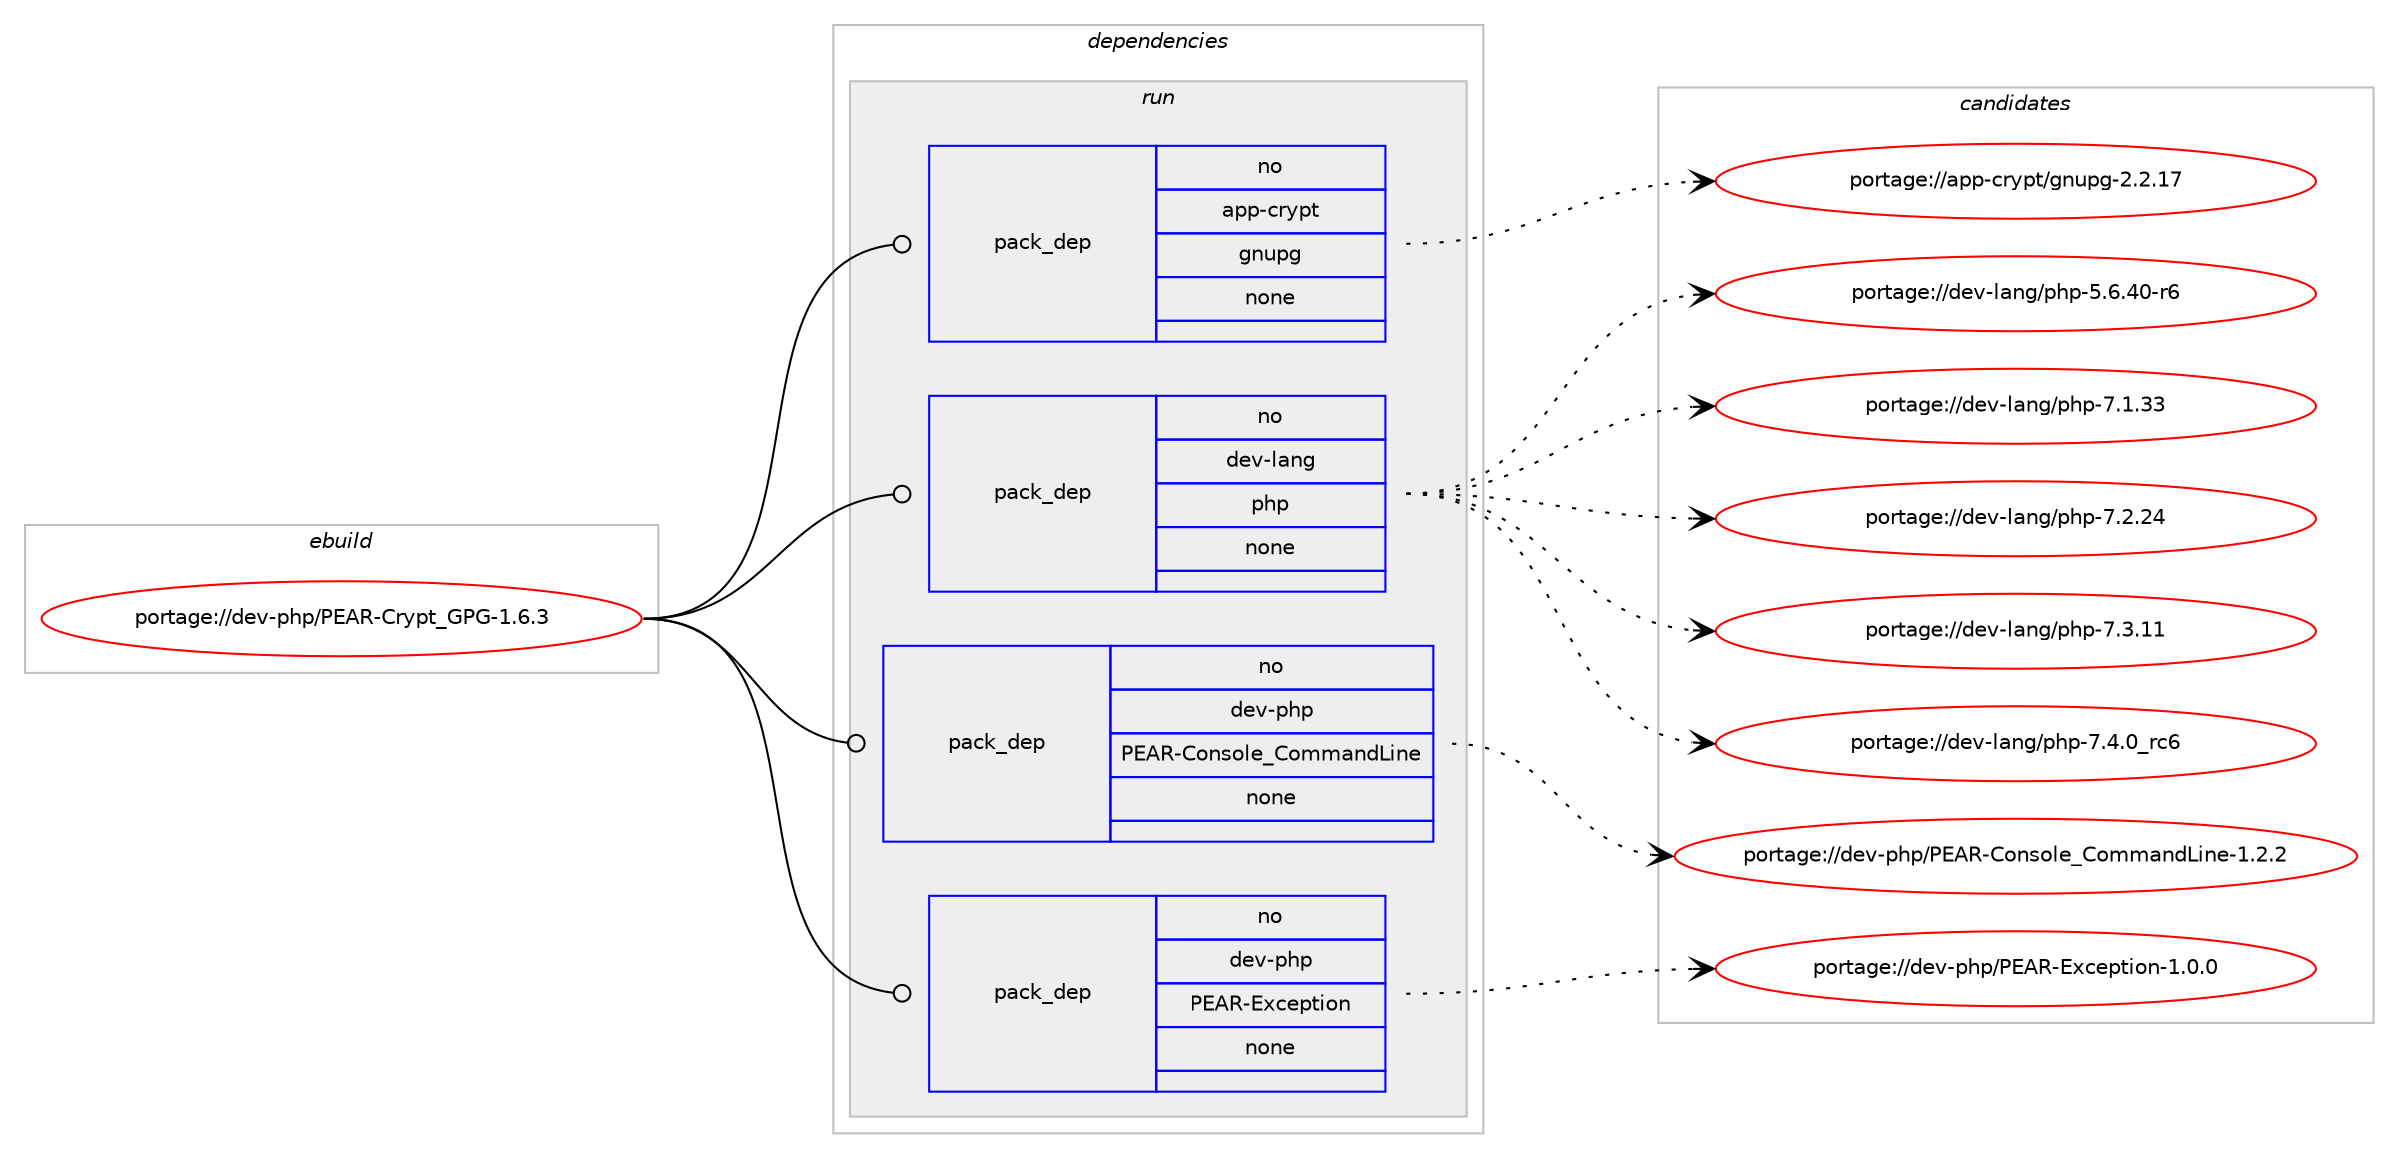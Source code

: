 digraph prolog {

# *************
# Graph options
# *************

newrank=true;
concentrate=true;
compound=true;
graph [rankdir=LR,fontname=Helvetica,fontsize=10,ranksep=1.5];#, ranksep=2.5, nodesep=0.2];
edge  [arrowhead=vee];
node  [fontname=Helvetica,fontsize=10];

# **********
# The ebuild
# **********

subgraph cluster_leftcol {
color=gray;
rank=same;
label=<<i>ebuild</i>>;
id [label="portage://dev-php/PEAR-Crypt_GPG-1.6.3", color=red, width=4, href="../dev-php/PEAR-Crypt_GPG-1.6.3.svg"];
}

# ****************
# The dependencies
# ****************

subgraph cluster_midcol {
color=gray;
label=<<i>dependencies</i>>;
subgraph cluster_compile {
fillcolor="#eeeeee";
style=filled;
label=<<i>compile</i>>;
}
subgraph cluster_compileandrun {
fillcolor="#eeeeee";
style=filled;
label=<<i>compile and run</i>>;
}
subgraph cluster_run {
fillcolor="#eeeeee";
style=filled;
label=<<i>run</i>>;
subgraph pack96780 {
dependency123940 [label=<<TABLE BORDER="0" CELLBORDER="1" CELLSPACING="0" CELLPADDING="4" WIDTH="220"><TR><TD ROWSPAN="6" CELLPADDING="30">pack_dep</TD></TR><TR><TD WIDTH="110">no</TD></TR><TR><TD>app-crypt</TD></TR><TR><TD>gnupg</TD></TR><TR><TD>none</TD></TR><TR><TD></TD></TR></TABLE>>, shape=none, color=blue];
}
id:e -> dependency123940:w [weight=20,style="solid",arrowhead="odot"];
subgraph pack96781 {
dependency123941 [label=<<TABLE BORDER="0" CELLBORDER="1" CELLSPACING="0" CELLPADDING="4" WIDTH="220"><TR><TD ROWSPAN="6" CELLPADDING="30">pack_dep</TD></TR><TR><TD WIDTH="110">no</TD></TR><TR><TD>dev-lang</TD></TR><TR><TD>php</TD></TR><TR><TD>none</TD></TR><TR><TD></TD></TR></TABLE>>, shape=none, color=blue];
}
id:e -> dependency123941:w [weight=20,style="solid",arrowhead="odot"];
subgraph pack96782 {
dependency123942 [label=<<TABLE BORDER="0" CELLBORDER="1" CELLSPACING="0" CELLPADDING="4" WIDTH="220"><TR><TD ROWSPAN="6" CELLPADDING="30">pack_dep</TD></TR><TR><TD WIDTH="110">no</TD></TR><TR><TD>dev-php</TD></TR><TR><TD>PEAR-Console_CommandLine</TD></TR><TR><TD>none</TD></TR><TR><TD></TD></TR></TABLE>>, shape=none, color=blue];
}
id:e -> dependency123942:w [weight=20,style="solid",arrowhead="odot"];
subgraph pack96783 {
dependency123943 [label=<<TABLE BORDER="0" CELLBORDER="1" CELLSPACING="0" CELLPADDING="4" WIDTH="220"><TR><TD ROWSPAN="6" CELLPADDING="30">pack_dep</TD></TR><TR><TD WIDTH="110">no</TD></TR><TR><TD>dev-php</TD></TR><TR><TD>PEAR-Exception</TD></TR><TR><TD>none</TD></TR><TR><TD></TD></TR></TABLE>>, shape=none, color=blue];
}
id:e -> dependency123943:w [weight=20,style="solid",arrowhead="odot"];
}
}

# **************
# The candidates
# **************

subgraph cluster_choices {
rank=same;
color=gray;
label=<<i>candidates</i>>;

subgraph choice96780 {
color=black;
nodesep=1;
choiceportage9711211245991141211121164710311011711210345504650464955 [label="portage://app-crypt/gnupg-2.2.17", color=red, width=4,href="../app-crypt/gnupg-2.2.17.svg"];
dependency123940:e -> choiceportage9711211245991141211121164710311011711210345504650464955:w [style=dotted,weight="100"];
}
subgraph choice96781 {
color=black;
nodesep=1;
choiceportage100101118451089711010347112104112455346544652484511454 [label="portage://dev-lang/php-5.6.40-r6", color=red, width=4,href="../dev-lang/php-5.6.40-r6.svg"];
choiceportage10010111845108971101034711210411245554649465151 [label="portage://dev-lang/php-7.1.33", color=red, width=4,href="../dev-lang/php-7.1.33.svg"];
choiceportage10010111845108971101034711210411245554650465052 [label="portage://dev-lang/php-7.2.24", color=red, width=4,href="../dev-lang/php-7.2.24.svg"];
choiceportage10010111845108971101034711210411245554651464949 [label="portage://dev-lang/php-7.3.11", color=red, width=4,href="../dev-lang/php-7.3.11.svg"];
choiceportage100101118451089711010347112104112455546524648951149954 [label="portage://dev-lang/php-7.4.0_rc6", color=red, width=4,href="../dev-lang/php-7.4.0_rc6.svg"];
dependency123941:e -> choiceportage100101118451089711010347112104112455346544652484511454:w [style=dotted,weight="100"];
dependency123941:e -> choiceportage10010111845108971101034711210411245554649465151:w [style=dotted,weight="100"];
dependency123941:e -> choiceportage10010111845108971101034711210411245554650465052:w [style=dotted,weight="100"];
dependency123941:e -> choiceportage10010111845108971101034711210411245554651464949:w [style=dotted,weight="100"];
dependency123941:e -> choiceportage100101118451089711010347112104112455546524648951149954:w [style=dotted,weight="100"];
}
subgraph choice96782 {
color=black;
nodesep=1;
choiceportage100101118451121041124780696582456711111011511110810195671111091099711010076105110101454946504650 [label="portage://dev-php/PEAR-Console_CommandLine-1.2.2", color=red, width=4,href="../dev-php/PEAR-Console_CommandLine-1.2.2.svg"];
dependency123942:e -> choiceportage100101118451121041124780696582456711111011511110810195671111091099711010076105110101454946504650:w [style=dotted,weight="100"];
}
subgraph choice96783 {
color=black;
nodesep=1;
choiceportage100101118451121041124780696582456912099101112116105111110454946484648 [label="portage://dev-php/PEAR-Exception-1.0.0", color=red, width=4,href="../dev-php/PEAR-Exception-1.0.0.svg"];
dependency123943:e -> choiceportage100101118451121041124780696582456912099101112116105111110454946484648:w [style=dotted,weight="100"];
}
}

}
